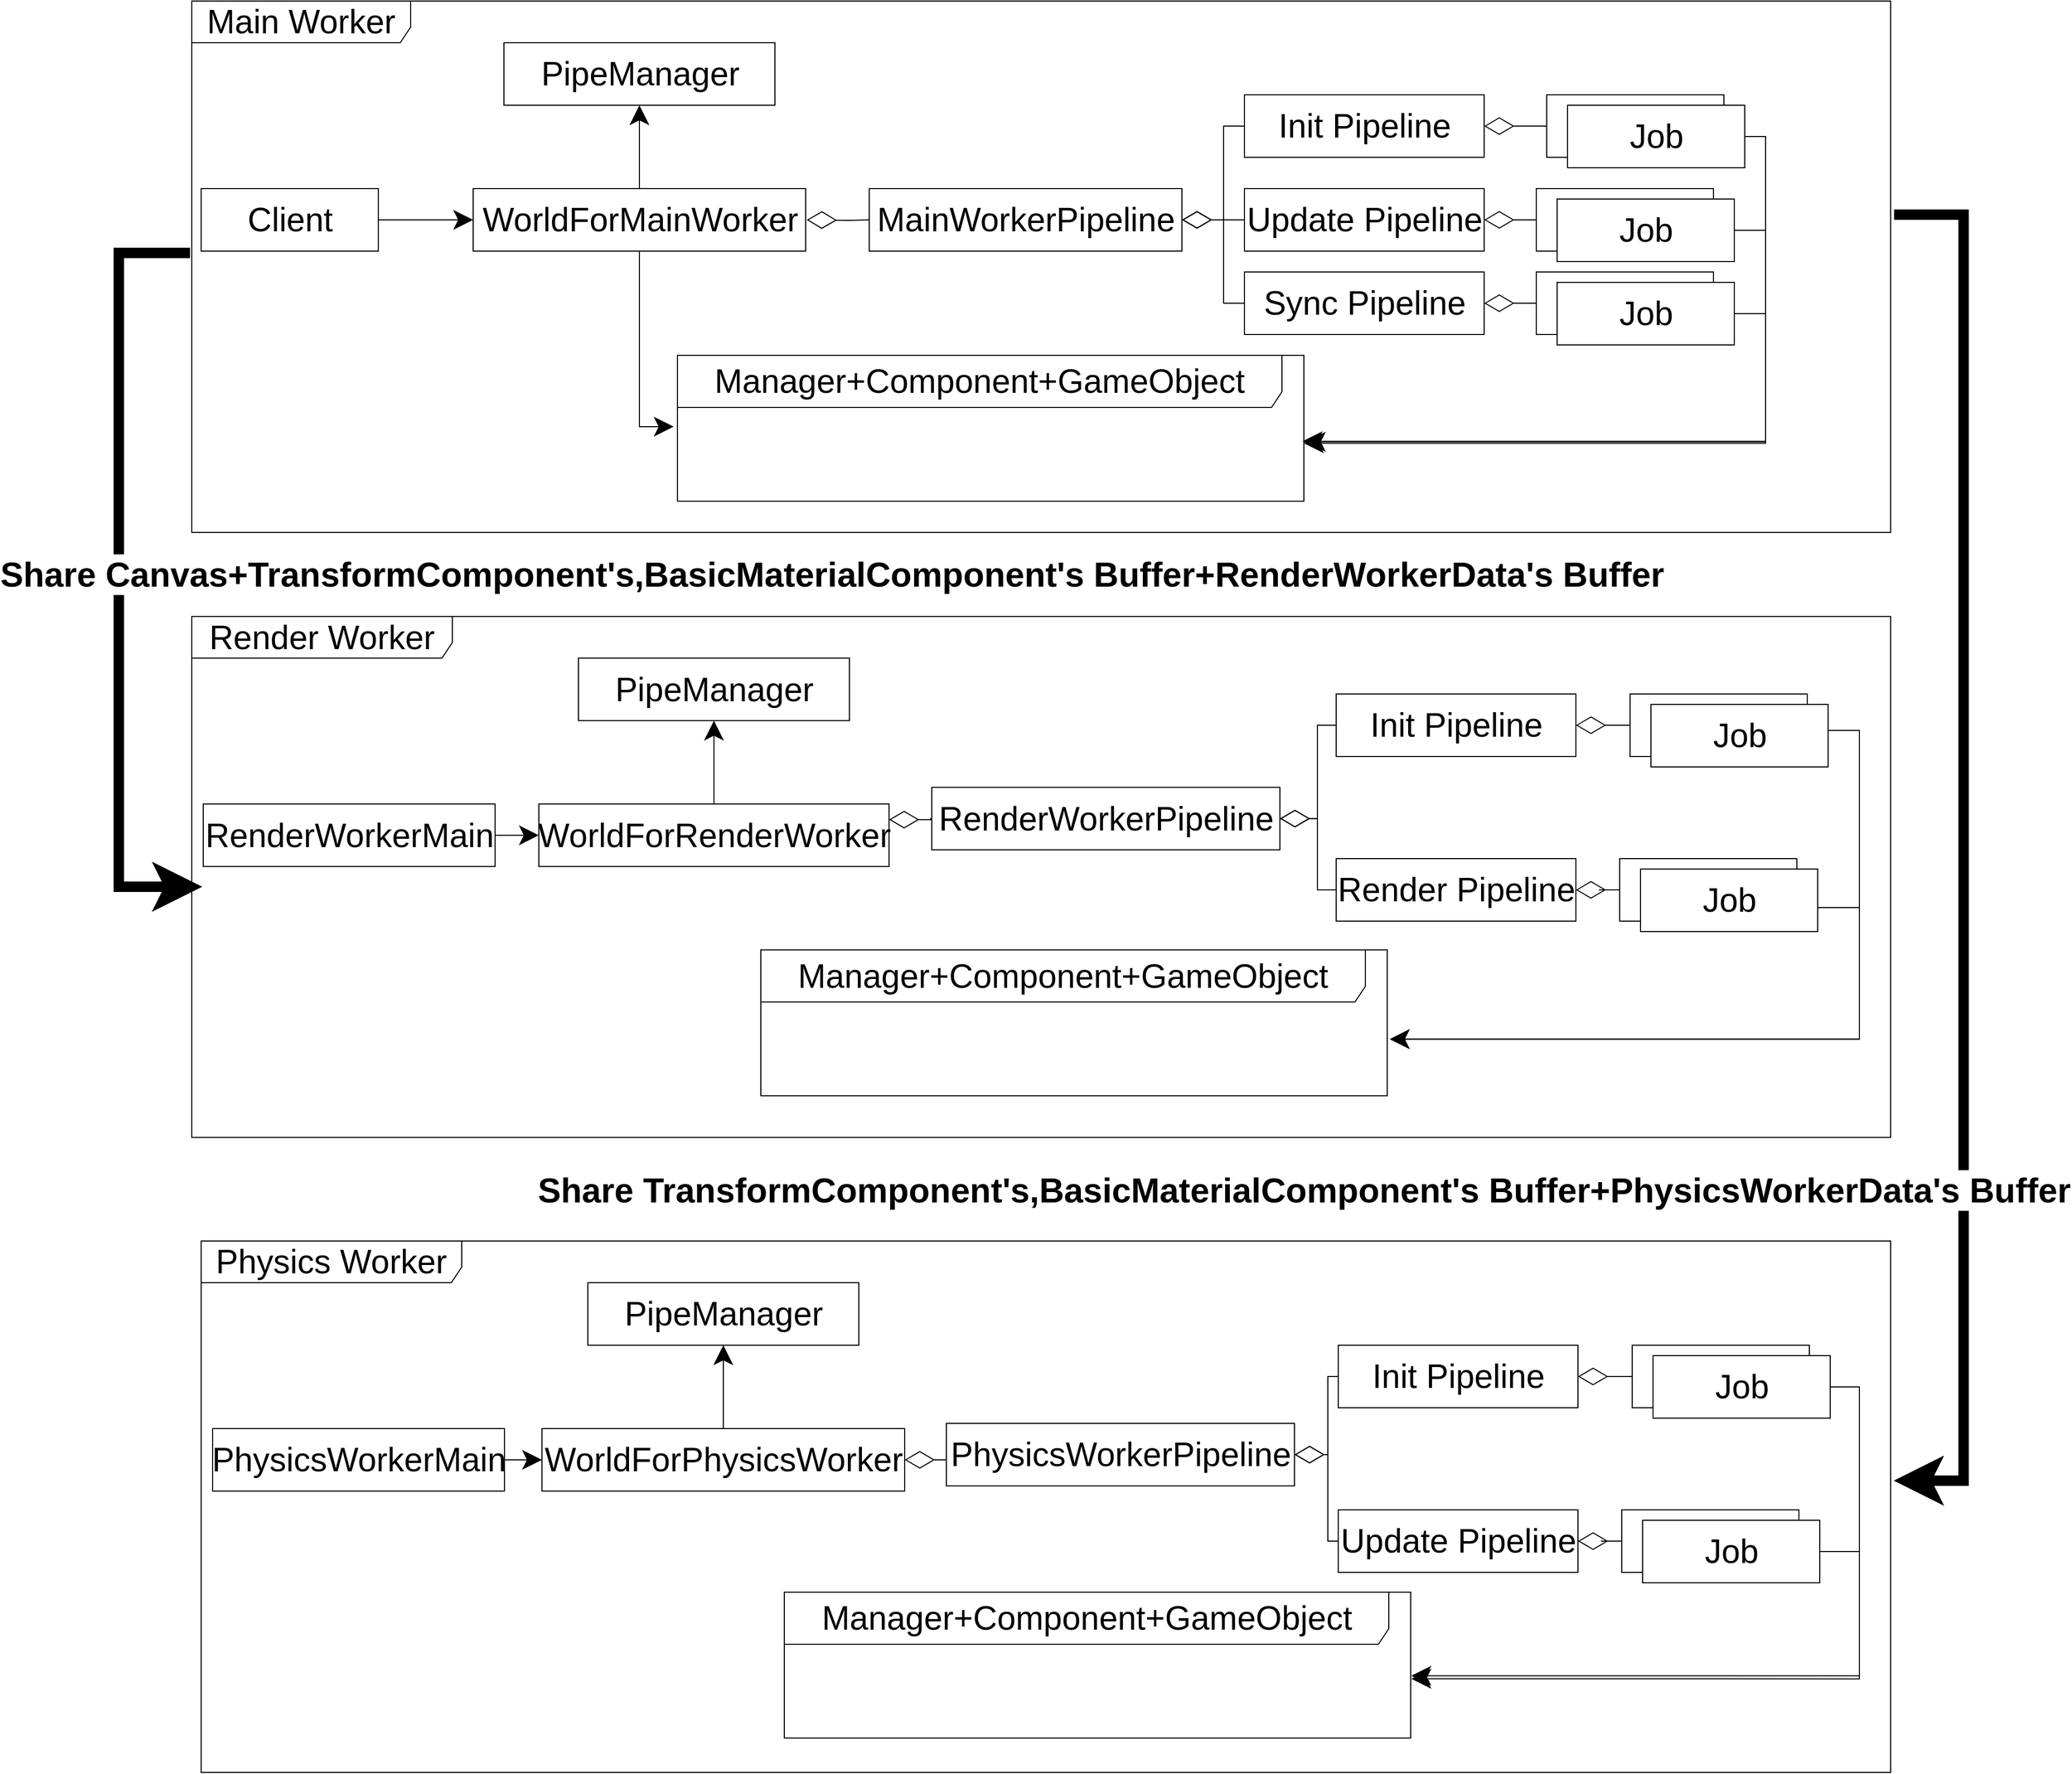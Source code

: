 <mxfile version="14.6.13" type="device"><diagram id="gNtZ61vbs5AuplFTn9C4" name="第 1 页"><mxGraphModel dx="3592" dy="2130" grid="1" gridSize="10" guides="1" tooltips="1" connect="1" arrows="1" fold="1" page="1" pageScale="1" pageWidth="827" pageHeight="1169" math="0" shadow="0"><root><mxCell id="0"/><mxCell id="1" parent="0"/><mxCell id="jbBAQ9Y0l_fKq4F8NEvL-81" style="edgeStyle=orthogonalEdgeStyle;rounded=0;orthogonalLoop=1;jettySize=auto;html=1;startSize=16;endSize=16;strokeWidth=10;exitX=-0.001;exitY=0.474;exitDx=0;exitDy=0;exitPerimeter=0;" parent="1" source="jbBAQ9Y0l_fKq4F8NEvL-34" edge="1"><mxGeometry relative="1" as="geometry"><Array as="points"><mxPoint x="-270" y="452"/><mxPoint x="-270" y="1060"/></Array><mxPoint x="-190" y="1060" as="targetPoint"/></mxGeometry></mxCell><mxCell id="jbBAQ9Y0l_fKq4F8NEvL-82" value="&lt;span style=&quot;font-size: 33px&quot;&gt;&lt;b&gt;Share Canvas+TransformComponent's,BasicMaterialComponent's Buffer+RenderWorkerData's Buffer&lt;/b&gt;&lt;/span&gt;" style="edgeLabel;html=1;align=center;verticalAlign=middle;resizable=0;points=[];" parent="jbBAQ9Y0l_fKq4F8NEvL-81" vertex="1" connectable="0"><mxGeometry x="-0.147" y="6" relative="1" as="geometry"><mxPoint x="678" y="54" as="offset"/></mxGeometry></mxCell><mxCell id="jbBAQ9Y0l_fKq4F8NEvL-34" value="Main Worker" style="shape=umlFrame;whiteSpace=wrap;html=1;width=210;height=40;fontSize=32;" parent="1" vertex="1"><mxGeometry x="-200" y="210" width="1630" height="510" as="geometry"/></mxCell><mxCell id="jbBAQ9Y0l_fKq4F8NEvL-1" value="&lt;font style=&quot;font-size: 32px&quot;&gt;Manager+&lt;/font&gt;Component+GameObject" style="shape=umlFrame;whiteSpace=wrap;html=1;width=580;height=50;fontSize=32;" parent="1" vertex="1"><mxGeometry x="266" y="550" width="601" height="140" as="geometry"/></mxCell><mxCell id="jbBAQ9Y0l_fKq4F8NEvL-2" value="" style="edgeStyle=orthogonalEdgeStyle;rounded=0;orthogonalLoop=1;jettySize=auto;html=1;endSize=16;startSize=16;" parent="1" source="jbBAQ9Y0l_fKq4F8NEvL-3" target="jbBAQ9Y0l_fKq4F8NEvL-10" edge="1"><mxGeometry relative="1" as="geometry"/></mxCell><mxCell id="jbBAQ9Y0l_fKq4F8NEvL-3" value="Client" style="html=1;fontSize=32;" parent="1" vertex="1"><mxGeometry x="-191" y="390.0" width="170" height="60" as="geometry"/></mxCell><mxCell id="jbBAQ9Y0l_fKq4F8NEvL-4" value="" style="edgeStyle=orthogonalEdgeStyle;rounded=0;orthogonalLoop=1;jettySize=auto;html=1;endSize=16;startSize=16;" parent="1" source="jbBAQ9Y0l_fKq4F8NEvL-10" target="jbBAQ9Y0l_fKq4F8NEvL-11" edge="1"><mxGeometry relative="1" as="geometry"/></mxCell><mxCell id="jbBAQ9Y0l_fKq4F8NEvL-5" value="" style="edgeStyle=orthogonalEdgeStyle;rounded=0;orthogonalLoop=1;jettySize=auto;html=1;endSize=26;startSize=26;startArrow=diamondThin;startFill=0;endArrow=none;endFill=0;" parent="1" target="jbBAQ9Y0l_fKq4F8NEvL-13" edge="1"><mxGeometry relative="1" as="geometry"><mxPoint x="390" y="420" as="sourcePoint"/></mxGeometry></mxCell><mxCell id="jbBAQ9Y0l_fKq4F8NEvL-33" style="edgeStyle=orthogonalEdgeStyle;rounded=0;orthogonalLoop=1;jettySize=auto;html=1;entryX=-0.006;entryY=0.489;entryDx=0;entryDy=0;entryPerimeter=0;endSize=16;startSize=16;" parent="1" source="jbBAQ9Y0l_fKq4F8NEvL-10" target="jbBAQ9Y0l_fKq4F8NEvL-1" edge="1"><mxGeometry relative="1" as="geometry"><mxPoint x="270" y="760" as="targetPoint"/><Array as="points"><mxPoint x="230" y="618"/></Array></mxGeometry></mxCell><mxCell id="jbBAQ9Y0l_fKq4F8NEvL-10" value="WorldForMainWorker" style="html=1;fontSize=32;" parent="1" vertex="1"><mxGeometry x="70" y="390" width="319" height="60" as="geometry"/></mxCell><mxCell id="jbBAQ9Y0l_fKq4F8NEvL-11" value="PipeManager" style="html=1;fontSize=32;" parent="1" vertex="1"><mxGeometry x="99.5" y="250" width="260" height="60" as="geometry"/></mxCell><mxCell id="S1EVlmFjggcHtrvDnums-5" style="edgeStyle=orthogonalEdgeStyle;rounded=0;orthogonalLoop=1;jettySize=auto;html=1;entryX=0;entryY=0.5;entryDx=0;entryDy=0;startArrow=diamondThin;startFill=0;endArrow=none;endFill=0;endSize=26;startSize=26;" parent="1" source="jbBAQ9Y0l_fKq4F8NEvL-13" target="S1EVlmFjggcHtrvDnums-2" edge="1"><mxGeometry relative="1" as="geometry"/></mxCell><mxCell id="S1EVlmFjggcHtrvDnums-6" style="edgeStyle=orthogonalEdgeStyle;rounded=0;orthogonalLoop=1;jettySize=auto;html=1;entryX=0;entryY=0.5;entryDx=0;entryDy=0;startArrow=diamondThin;startFill=0;endArrow=none;endFill=0;startSize=26;endSize=26;" parent="1" source="jbBAQ9Y0l_fKq4F8NEvL-13" target="S1EVlmFjggcHtrvDnums-3" edge="1"><mxGeometry relative="1" as="geometry"/></mxCell><mxCell id="S1EVlmFjggcHtrvDnums-7" style="edgeStyle=orthogonalEdgeStyle;rounded=0;orthogonalLoop=1;jettySize=auto;html=1;entryX=0;entryY=0.5;entryDx=0;entryDy=0;startArrow=diamondThin;startFill=0;endArrow=none;endFill=0;startSize=26;endSize=26;" parent="1" source="jbBAQ9Y0l_fKq4F8NEvL-13" target="S1EVlmFjggcHtrvDnums-4" edge="1"><mxGeometry relative="1" as="geometry"/></mxCell><mxCell id="jbBAQ9Y0l_fKq4F8NEvL-13" value="MainWorkerPipeline" style="html=1;fontSize=32;" parent="1" vertex="1"><mxGeometry x="450" y="390" width="300" height="60" as="geometry"/></mxCell><mxCell id="jbBAQ9Y0l_fKq4F8NEvL-27" value="" style="group" parent="1" vertex="1" connectable="0"><mxGeometry x="1100" y="300.0" width="190" height="70" as="geometry"/></mxCell><mxCell id="jbBAQ9Y0l_fKq4F8NEvL-28" value="Jobs" style="html=1;fontSize=32;" parent="jbBAQ9Y0l_fKq4F8NEvL-27" vertex="1"><mxGeometry width="170" height="60" as="geometry"/></mxCell><mxCell id="jbBAQ9Y0l_fKq4F8NEvL-29" value="Job" style="html=1;fontSize=32;" parent="jbBAQ9Y0l_fKq4F8NEvL-27" vertex="1"><mxGeometry x="20" y="10" width="170" height="60" as="geometry"/></mxCell><mxCell id="jbBAQ9Y0l_fKq4F8NEvL-35" value="Render Worker" style="shape=umlFrame;whiteSpace=wrap;html=1;width=250;height=40;fontSize=32;" parent="1" vertex="1"><mxGeometry x="-200" y="800.59" width="1630" height="500" as="geometry"/></mxCell><mxCell id="jbBAQ9Y0l_fKq4F8NEvL-38" value="&lt;font style=&quot;font-size: 32px&quot;&gt;Manager+&lt;/font&gt;Component+GameObject" style="shape=umlFrame;whiteSpace=wrap;html=1;width=580;height=50;fontSize=32;" parent="1" vertex="1"><mxGeometry x="346" y="1120.59" width="601" height="140" as="geometry"/></mxCell><mxCell id="jbBAQ9Y0l_fKq4F8NEvL-39" value="" style="edgeStyle=orthogonalEdgeStyle;rounded=0;orthogonalLoop=1;jettySize=auto;html=1;endSize=16;startSize=16;" parent="1" source="jbBAQ9Y0l_fKq4F8NEvL-40" target="jbBAQ9Y0l_fKq4F8NEvL-45" edge="1"><mxGeometry relative="1" as="geometry"/></mxCell><mxCell id="jbBAQ9Y0l_fKq4F8NEvL-40" value="RenderWorkerMain" style="html=1;fontSize=32;" parent="1" vertex="1"><mxGeometry x="-189" y="980.59" width="280" height="60" as="geometry"/></mxCell><mxCell id="jbBAQ9Y0l_fKq4F8NEvL-41" value="" style="edgeStyle=orthogonalEdgeStyle;rounded=0;orthogonalLoop=1;jettySize=auto;html=1;endSize=16;startSize=16;" parent="1" source="jbBAQ9Y0l_fKq4F8NEvL-45" target="jbBAQ9Y0l_fKq4F8NEvL-46" edge="1"><mxGeometry relative="1" as="geometry"/></mxCell><mxCell id="jbBAQ9Y0l_fKq4F8NEvL-42" value="" style="edgeStyle=orthogonalEdgeStyle;rounded=0;orthogonalLoop=1;jettySize=auto;html=1;endSize=26;startSize=26;startArrow=diamondThin;startFill=0;endArrow=none;endFill=0;exitX=1;exitY=0.25;exitDx=0;exitDy=0;" parent="1" source="jbBAQ9Y0l_fKq4F8NEvL-45" target="jbBAQ9Y0l_fKq4F8NEvL-48" edge="1"><mxGeometry relative="1" as="geometry"/></mxCell><mxCell id="jbBAQ9Y0l_fKq4F8NEvL-45" value="WorldForRenderWorker" style="html=1;fontSize=32;" parent="1" vertex="1"><mxGeometry x="133" y="980.59" width="336" height="60" as="geometry"/></mxCell><mxCell id="jbBAQ9Y0l_fKq4F8NEvL-46" value="PipeManager" style="html=1;fontSize=32;" parent="1" vertex="1"><mxGeometry x="171" y="840.59" width="260" height="60" as="geometry"/></mxCell><mxCell id="S1EVlmFjggcHtrvDnums-37" style="edgeStyle=orthogonalEdgeStyle;rounded=0;orthogonalLoop=1;jettySize=auto;html=1;entryX=0;entryY=0.5;entryDx=0;entryDy=0;startArrow=diamondThin;startFill=0;endArrow=none;endFill=0;startSize=26;endSize=26;" parent="1" source="jbBAQ9Y0l_fKq4F8NEvL-48" target="S1EVlmFjggcHtrvDnums-26" edge="1"><mxGeometry relative="1" as="geometry"><Array as="points"><mxPoint x="880" y="995"/><mxPoint x="880" y="905"/></Array></mxGeometry></mxCell><mxCell id="S1EVlmFjggcHtrvDnums-38" style="edgeStyle=orthogonalEdgeStyle;rounded=0;orthogonalLoop=1;jettySize=auto;html=1;entryX=0;entryY=0.5;entryDx=0;entryDy=0;startArrow=diamondThin;startFill=0;endArrow=none;endFill=0;startSize=26;endSize=26;" parent="1" source="jbBAQ9Y0l_fKq4F8NEvL-48" target="S1EVlmFjggcHtrvDnums-28" edge="1"><mxGeometry relative="1" as="geometry"><Array as="points"><mxPoint x="880" y="995"/><mxPoint x="880" y="1063"/></Array></mxGeometry></mxCell><mxCell id="jbBAQ9Y0l_fKq4F8NEvL-48" value="RenderWorkerPipeline" style="html=1;fontSize=32;" parent="1" vertex="1"><mxGeometry x="510" y="964.59" width="334" height="60" as="geometry"/></mxCell><mxCell id="jbBAQ9Y0l_fKq4F8NEvL-49" style="edgeStyle=orthogonalEdgeStyle;rounded=0;orthogonalLoop=1;jettySize=auto;html=1;entryX=0;entryY=0.5;entryDx=0;entryDy=0;startArrow=diamondThin;startFill=0;endArrow=none;endFill=0;startSize=16;endSize=16;" parent="1" edge="1"><mxGeometry relative="1" as="geometry"><mxPoint x="786" y="1220" as="sourcePoint"/></mxGeometry></mxCell><mxCell id="jbBAQ9Y0l_fKq4F8NEvL-59" value="Physics Worker" style="shape=umlFrame;whiteSpace=wrap;html=1;width=250;height=40;fontSize=32;" parent="1" vertex="1"><mxGeometry x="-191" y="1400" width="1621" height="510" as="geometry"/></mxCell><mxCell id="jbBAQ9Y0l_fKq4F8NEvL-60" value="&lt;font style=&quot;font-size: 32px&quot;&gt;Manager+&lt;/font&gt;Component+GameObject" style="shape=umlFrame;whiteSpace=wrap;html=1;width=580;height=50;fontSize=32;" parent="1" vertex="1"><mxGeometry x="368.5" y="1737" width="601" height="140" as="geometry"/></mxCell><mxCell id="jbBAQ9Y0l_fKq4F8NEvL-61" value="" style="edgeStyle=orthogonalEdgeStyle;rounded=0;orthogonalLoop=1;jettySize=auto;html=1;endSize=16;startSize=16;" parent="1" source="jbBAQ9Y0l_fKq4F8NEvL-62" target="jbBAQ9Y0l_fKq4F8NEvL-66" edge="1"><mxGeometry relative="1" as="geometry"/></mxCell><mxCell id="jbBAQ9Y0l_fKq4F8NEvL-62" value="PhysicsWorkerMain" style="html=1;fontSize=32;" parent="1" vertex="1"><mxGeometry x="-180" y="1580" width="280" height="60" as="geometry"/></mxCell><mxCell id="jbBAQ9Y0l_fKq4F8NEvL-63" value="" style="edgeStyle=orthogonalEdgeStyle;rounded=0;orthogonalLoop=1;jettySize=auto;html=1;endSize=16;startSize=16;" parent="1" source="jbBAQ9Y0l_fKq4F8NEvL-66" target="jbBAQ9Y0l_fKq4F8NEvL-67" edge="1"><mxGeometry relative="1" as="geometry"/></mxCell><mxCell id="jbBAQ9Y0l_fKq4F8NEvL-64" value="" style="edgeStyle=orthogonalEdgeStyle;rounded=0;orthogonalLoop=1;jettySize=auto;html=1;endSize=26;startSize=26;startArrow=diamondThin;startFill=0;endArrow=none;endFill=0;exitX=1;exitY=0.5;exitDx=0;exitDy=0;entryX=0;entryY=0.5;entryDx=0;entryDy=0;" parent="1" source="jbBAQ9Y0l_fKq4F8NEvL-66" target="jbBAQ9Y0l_fKq4F8NEvL-69" edge="1"><mxGeometry relative="1" as="geometry"><mxPoint x="484.0" y="1640" as="sourcePoint"/></mxGeometry></mxCell><mxCell id="jbBAQ9Y0l_fKq4F8NEvL-66" value="WorldForPhysicsWorker" style="html=1;fontSize=32;" parent="1" vertex="1"><mxGeometry x="136" y="1580" width="348" height="60" as="geometry"/></mxCell><mxCell id="jbBAQ9Y0l_fKq4F8NEvL-67" value="PipeManager" style="html=1;fontSize=32;" parent="1" vertex="1"><mxGeometry x="180" y="1440" width="260" height="60" as="geometry"/></mxCell><mxCell id="S1EVlmFjggcHtrvDnums-49" style="edgeStyle=orthogonalEdgeStyle;rounded=0;orthogonalLoop=1;jettySize=auto;html=1;entryX=0;entryY=0.5;entryDx=0;entryDy=0;startArrow=diamondThin;startFill=0;endArrow=none;endFill=0;startSize=26;endSize=26;" parent="1" source="jbBAQ9Y0l_fKq4F8NEvL-69" target="S1EVlmFjggcHtrvDnums-43" edge="1"><mxGeometry relative="1" as="geometry"><Array as="points"><mxPoint x="890" y="1605"/><mxPoint x="890" y="1530"/></Array></mxGeometry></mxCell><mxCell id="S1EVlmFjggcHtrvDnums-50" style="edgeStyle=orthogonalEdgeStyle;rounded=0;orthogonalLoop=1;jettySize=auto;html=1;entryX=0;entryY=0.5;entryDx=0;entryDy=0;startArrow=diamondThin;startFill=0;endArrow=none;endFill=0;startSize=26;endSize=26;" parent="1" source="jbBAQ9Y0l_fKq4F8NEvL-69" target="S1EVlmFjggcHtrvDnums-45" edge="1"><mxGeometry relative="1" as="geometry"><Array as="points"><mxPoint x="890" y="1605"/><mxPoint x="890" y="1688"/></Array></mxGeometry></mxCell><mxCell id="jbBAQ9Y0l_fKq4F8NEvL-69" value="PhysicsWorkerPipeline" style="html=1;fontSize=32;" parent="1" vertex="1"><mxGeometry x="524" y="1575" width="334" height="60" as="geometry"/></mxCell><mxCell id="jbBAQ9Y0l_fKq4F8NEvL-70" style="edgeStyle=orthogonalEdgeStyle;rounded=0;orthogonalLoop=1;jettySize=auto;html=1;entryX=0;entryY=0.5;entryDx=0;entryDy=0;startArrow=diamondThin;startFill=0;endArrow=none;endFill=0;startSize=16;endSize=16;" parent="1" edge="1"><mxGeometry relative="1" as="geometry"><mxPoint x="786" y="1950" as="sourcePoint"/></mxGeometry></mxCell><mxCell id="jbBAQ9Y0l_fKq4F8NEvL-83" style="edgeStyle=orthogonalEdgeStyle;rounded=0;orthogonalLoop=1;jettySize=auto;html=1;startSize=16;endSize=16;strokeWidth=10;exitX=1.002;exitY=0.402;exitDx=0;exitDy=0;exitPerimeter=0;" parent="1" source="jbBAQ9Y0l_fKq4F8NEvL-34" edge="1"><mxGeometry relative="1" as="geometry"><mxPoint x="1398.62" y="520.0" as="sourcePoint"/><mxPoint x="1433" y="1630" as="targetPoint"/><Array as="points"><mxPoint x="1500" y="415"/><mxPoint x="1500" y="1630"/></Array></mxGeometry></mxCell><mxCell id="jbBAQ9Y0l_fKq4F8NEvL-84" value="&lt;span style=&quot;font-size: 33px&quot;&gt;&lt;b&gt;Share TransformComponent's,BasicMaterialComponent's Buffer+PhysicsWorkerData's Buffer&lt;/b&gt;&lt;/span&gt;" style="edgeLabel;html=1;align=center;verticalAlign=middle;resizable=0;points=[];" parent="jbBAQ9Y0l_fKq4F8NEvL-83" vertex="1" connectable="0"><mxGeometry x="-0.147" y="6" relative="1" as="geometry"><mxPoint x="-639" y="427" as="offset"/></mxGeometry></mxCell><mxCell id="S1EVlmFjggcHtrvDnums-12" style="edgeStyle=orthogonalEdgeStyle;rounded=0;orthogonalLoop=1;jettySize=auto;html=1;entryX=0;entryY=0.5;entryDx=0;entryDy=0;startArrow=diamondThin;startFill=0;endArrow=none;endFill=0;startSize=26;endSize=26;" parent="1" source="S1EVlmFjggcHtrvDnums-2" target="S1EVlmFjggcHtrvDnums-10" edge="1"><mxGeometry relative="1" as="geometry"/></mxCell><mxCell id="S1EVlmFjggcHtrvDnums-2" value="Update Pipeline" style="html=1;fontSize=32;" parent="1" vertex="1"><mxGeometry x="810" y="390" width="230" height="60" as="geometry"/></mxCell><mxCell id="S1EVlmFjggcHtrvDnums-8" style="edgeStyle=orthogonalEdgeStyle;rounded=0;orthogonalLoop=1;jettySize=auto;html=1;entryX=0;entryY=0.5;entryDx=0;entryDy=0;startArrow=diamondThin;startFill=0;endArrow=none;endFill=0;startSize=26;endSize=26;" parent="1" source="S1EVlmFjggcHtrvDnums-3" target="jbBAQ9Y0l_fKq4F8NEvL-28" edge="1"><mxGeometry relative="1" as="geometry"/></mxCell><mxCell id="S1EVlmFjggcHtrvDnums-3" value="Init Pipeline" style="html=1;fontSize=32;" parent="1" vertex="1"><mxGeometry x="810" y="300" width="230" height="60" as="geometry"/></mxCell><mxCell id="S1EVlmFjggcHtrvDnums-16" style="edgeStyle=orthogonalEdgeStyle;rounded=0;orthogonalLoop=1;jettySize=auto;html=1;entryX=0;entryY=0.5;entryDx=0;entryDy=0;startArrow=diamondThin;startFill=0;endArrow=none;endFill=0;startSize=26;endSize=26;" parent="1" source="S1EVlmFjggcHtrvDnums-4" target="S1EVlmFjggcHtrvDnums-14" edge="1"><mxGeometry relative="1" as="geometry"/></mxCell><mxCell id="S1EVlmFjggcHtrvDnums-4" value="Sync Pipeline" style="html=1;fontSize=32;" parent="1" vertex="1"><mxGeometry x="810" y="470" width="230" height="60" as="geometry"/></mxCell><mxCell id="S1EVlmFjggcHtrvDnums-9" value="" style="group" parent="1" vertex="1" connectable="0"><mxGeometry x="1090" y="390.0" width="190" height="70" as="geometry"/></mxCell><mxCell id="S1EVlmFjggcHtrvDnums-10" value="Jobs" style="html=1;fontSize=32;" parent="S1EVlmFjggcHtrvDnums-9" vertex="1"><mxGeometry width="170" height="60" as="geometry"/></mxCell><mxCell id="S1EVlmFjggcHtrvDnums-11" value="Job" style="html=1;fontSize=32;" parent="S1EVlmFjggcHtrvDnums-9" vertex="1"><mxGeometry x="20" y="10" width="170" height="60" as="geometry"/></mxCell><mxCell id="S1EVlmFjggcHtrvDnums-13" value="" style="group" parent="1" vertex="1" connectable="0"><mxGeometry x="1090" y="470.0" width="190" height="70" as="geometry"/></mxCell><mxCell id="S1EVlmFjggcHtrvDnums-14" value="Jobs" style="html=1;fontSize=32;" parent="S1EVlmFjggcHtrvDnums-13" vertex="1"><mxGeometry width="170" height="60" as="geometry"/></mxCell><mxCell id="S1EVlmFjggcHtrvDnums-15" value="Job" style="html=1;fontSize=32;" parent="S1EVlmFjggcHtrvDnums-13" vertex="1"><mxGeometry x="20" y="10" width="170" height="60" as="geometry"/></mxCell><mxCell id="S1EVlmFjggcHtrvDnums-17" style="edgeStyle=orthogonalEdgeStyle;rounded=0;orthogonalLoop=1;jettySize=auto;html=1;entryX=0.998;entryY=0.589;entryDx=0;entryDy=0;entryPerimeter=0;startArrow=none;startFill=0;endArrow=classic;endFill=1;startSize=16;endSize=16;" parent="1" source="jbBAQ9Y0l_fKq4F8NEvL-29" target="jbBAQ9Y0l_fKq4F8NEvL-1" edge="1"><mxGeometry relative="1" as="geometry"><Array as="points"><mxPoint x="1310" y="340"/><mxPoint x="1310" y="633"/></Array></mxGeometry></mxCell><mxCell id="S1EVlmFjggcHtrvDnums-18" style="edgeStyle=orthogonalEdgeStyle;rounded=0;orthogonalLoop=1;jettySize=auto;html=1;entryX=1;entryY=0.603;entryDx=0;entryDy=0;entryPerimeter=0;startArrow=none;startFill=0;endArrow=classic;endFill=1;startSize=16;endSize=16;" parent="1" source="S1EVlmFjggcHtrvDnums-11" target="jbBAQ9Y0l_fKq4F8NEvL-1" edge="1"><mxGeometry relative="1" as="geometry"><Array as="points"><mxPoint x="1310" y="430"/><mxPoint x="1310" y="634"/></Array></mxGeometry></mxCell><mxCell id="S1EVlmFjggcHtrvDnums-19" style="edgeStyle=orthogonalEdgeStyle;rounded=0;orthogonalLoop=1;jettySize=auto;html=1;entryX=1.003;entryY=0.593;entryDx=0;entryDy=0;entryPerimeter=0;startArrow=none;startFill=0;endArrow=classic;endFill=1;startSize=16;endSize=16;" parent="1" source="S1EVlmFjggcHtrvDnums-15" target="jbBAQ9Y0l_fKq4F8NEvL-1" edge="1"><mxGeometry relative="1" as="geometry"><Array as="points"><mxPoint x="1310" y="510"/><mxPoint x="1310" y="633"/></Array></mxGeometry></mxCell><mxCell id="S1EVlmFjggcHtrvDnums-20" value="" style="group" parent="1" vertex="1" connectable="0"><mxGeometry x="1180" y="875.0" width="190" height="70" as="geometry"/></mxCell><mxCell id="S1EVlmFjggcHtrvDnums-21" value="Jobs" style="html=1;fontSize=32;" parent="S1EVlmFjggcHtrvDnums-20" vertex="1"><mxGeometry width="170" height="60" as="geometry"/></mxCell><mxCell id="S1EVlmFjggcHtrvDnums-22" value="Job" style="html=1;fontSize=32;" parent="S1EVlmFjggcHtrvDnums-20" vertex="1"><mxGeometry x="20" y="10" width="170" height="60" as="geometry"/></mxCell><mxCell id="S1EVlmFjggcHtrvDnums-25" style="edgeStyle=orthogonalEdgeStyle;rounded=0;orthogonalLoop=1;jettySize=auto;html=1;entryX=0;entryY=0.5;entryDx=0;entryDy=0;startArrow=diamondThin;startFill=0;endArrow=none;endFill=0;startSize=26;endSize=26;" parent="1" source="S1EVlmFjggcHtrvDnums-26" target="S1EVlmFjggcHtrvDnums-21" edge="1"><mxGeometry relative="1" as="geometry"/></mxCell><mxCell id="S1EVlmFjggcHtrvDnums-26" value="Init Pipeline" style="html=1;fontSize=32;" parent="1" vertex="1"><mxGeometry x="898" y="875" width="230" height="60" as="geometry"/></mxCell><mxCell id="S1EVlmFjggcHtrvDnums-27" style="edgeStyle=orthogonalEdgeStyle;rounded=0;orthogonalLoop=1;jettySize=auto;html=1;entryX=0;entryY=0.5;entryDx=0;entryDy=0;startArrow=diamondThin;startFill=0;endArrow=none;endFill=0;startSize=26;endSize=26;" parent="1" source="S1EVlmFjggcHtrvDnums-28" target="S1EVlmFjggcHtrvDnums-33" edge="1"><mxGeometry relative="1" as="geometry"/></mxCell><mxCell id="S1EVlmFjggcHtrvDnums-28" value="Render Pipeline" style="html=1;fontSize=32;" parent="1" vertex="1"><mxGeometry x="898" y="1033" width="230" height="60" as="geometry"/></mxCell><mxCell id="S1EVlmFjggcHtrvDnums-32" value="" style="group" parent="1" vertex="1" connectable="0"><mxGeometry x="1170" y="1033.0" width="190" height="70" as="geometry"/></mxCell><mxCell id="S1EVlmFjggcHtrvDnums-33" value="Jobs" style="html=1;fontSize=32;" parent="S1EVlmFjggcHtrvDnums-32" vertex="1"><mxGeometry width="170" height="60" as="geometry"/></mxCell><mxCell id="S1EVlmFjggcHtrvDnums-34" value="Job" style="html=1;fontSize=32;" parent="S1EVlmFjggcHtrvDnums-32" vertex="1"><mxGeometry x="20" y="10" width="170" height="60" as="geometry"/></mxCell><mxCell id="S1EVlmFjggcHtrvDnums-35" style="edgeStyle=orthogonalEdgeStyle;rounded=0;orthogonalLoop=1;jettySize=auto;html=1;entryX=1.004;entryY=0.612;entryDx=0;entryDy=0;entryPerimeter=0;startArrow=none;startFill=0;endArrow=classic;endFill=1;startSize=16;endSize=16;" parent="1" source="S1EVlmFjggcHtrvDnums-22" target="jbBAQ9Y0l_fKq4F8NEvL-38" edge="1"><mxGeometry relative="1" as="geometry"><Array as="points"><mxPoint x="1400" y="910"/><mxPoint x="1400" y="1206"/></Array></mxGeometry></mxCell><mxCell id="S1EVlmFjggcHtrvDnums-36" style="edgeStyle=orthogonalEdgeStyle;rounded=0;orthogonalLoop=1;jettySize=auto;html=1;entryX=1.004;entryY=0.612;entryDx=0;entryDy=0;entryPerimeter=0;startArrow=none;startFill=0;endArrow=classic;endFill=1;startSize=16;endSize=16;" parent="1" source="S1EVlmFjggcHtrvDnums-34" target="jbBAQ9Y0l_fKq4F8NEvL-38" edge="1"><mxGeometry relative="1" as="geometry"><Array as="points"><mxPoint x="1400" y="1080"/><mxPoint x="1400" y="1206"/></Array></mxGeometry></mxCell><mxCell id="S1EVlmFjggcHtrvDnums-39" value="" style="group" parent="1" vertex="1" connectable="0"><mxGeometry x="1182" y="1500.0" width="190" height="70" as="geometry"/></mxCell><mxCell id="S1EVlmFjggcHtrvDnums-40" value="Jobs" style="html=1;fontSize=32;" parent="S1EVlmFjggcHtrvDnums-39" vertex="1"><mxGeometry width="170" height="60" as="geometry"/></mxCell><mxCell id="S1EVlmFjggcHtrvDnums-41" value="Job" style="html=1;fontSize=32;" parent="S1EVlmFjggcHtrvDnums-39" vertex="1"><mxGeometry x="20" y="10" width="170" height="60" as="geometry"/></mxCell><mxCell id="S1EVlmFjggcHtrvDnums-42" style="edgeStyle=orthogonalEdgeStyle;rounded=0;orthogonalLoop=1;jettySize=auto;html=1;entryX=0;entryY=0.5;entryDx=0;entryDy=0;startArrow=diamondThin;startFill=0;endArrow=none;endFill=0;startSize=26;endSize=26;" parent="1" source="S1EVlmFjggcHtrvDnums-43" target="S1EVlmFjggcHtrvDnums-40" edge="1"><mxGeometry relative="1" as="geometry"/></mxCell><mxCell id="S1EVlmFjggcHtrvDnums-43" value="Init Pipeline" style="html=1;fontSize=32;" parent="1" vertex="1"><mxGeometry x="900" y="1500" width="230" height="60" as="geometry"/></mxCell><mxCell id="S1EVlmFjggcHtrvDnums-44" style="edgeStyle=orthogonalEdgeStyle;rounded=0;orthogonalLoop=1;jettySize=auto;html=1;entryX=0;entryY=0.5;entryDx=0;entryDy=0;startArrow=diamondThin;startFill=0;endArrow=none;endFill=0;startSize=26;endSize=26;" parent="1" source="S1EVlmFjggcHtrvDnums-45" target="S1EVlmFjggcHtrvDnums-47" edge="1"><mxGeometry relative="1" as="geometry"/></mxCell><mxCell id="S1EVlmFjggcHtrvDnums-45" value="Update Pipeline" style="html=1;fontSize=32;" parent="1" vertex="1"><mxGeometry x="900" y="1658" width="230" height="60" as="geometry"/></mxCell><mxCell id="S1EVlmFjggcHtrvDnums-46" value="" style="group" parent="1" vertex="1" connectable="0"><mxGeometry x="1172" y="1658.0" width="190" height="70" as="geometry"/></mxCell><mxCell id="S1EVlmFjggcHtrvDnums-47" value="Jobs" style="html=1;fontSize=32;" parent="S1EVlmFjggcHtrvDnums-46" vertex="1"><mxGeometry width="170" height="60" as="geometry"/></mxCell><mxCell id="S1EVlmFjggcHtrvDnums-48" value="Job" style="html=1;fontSize=32;" parent="S1EVlmFjggcHtrvDnums-46" vertex="1"><mxGeometry x="20" y="10" width="170" height="60" as="geometry"/></mxCell><mxCell id="S1EVlmFjggcHtrvDnums-51" style="edgeStyle=orthogonalEdgeStyle;rounded=0;orthogonalLoop=1;jettySize=auto;html=1;entryX=1.001;entryY=0.573;entryDx=0;entryDy=0;entryPerimeter=0;startArrow=none;startFill=0;endArrow=classic;endFill=1;startSize=16;endSize=16;" parent="1" source="S1EVlmFjggcHtrvDnums-41" target="jbBAQ9Y0l_fKq4F8NEvL-60" edge="1"><mxGeometry relative="1" as="geometry"><Array as="points"><mxPoint x="1400" y="1540"/><mxPoint x="1400" y="1817"/></Array></mxGeometry></mxCell><mxCell id="S1EVlmFjggcHtrvDnums-52" style="edgeStyle=orthogonalEdgeStyle;rounded=0;orthogonalLoop=1;jettySize=auto;html=1;entryX=1.001;entryY=0.594;entryDx=0;entryDy=0;entryPerimeter=0;startArrow=none;startFill=0;endArrow=classic;endFill=1;startSize=16;endSize=16;" parent="1" source="S1EVlmFjggcHtrvDnums-48" target="jbBAQ9Y0l_fKq4F8NEvL-60" edge="1"><mxGeometry relative="1" as="geometry"><Array as="points"><mxPoint x="1400" y="1698"/><mxPoint x="1400" y="1820"/></Array></mxGeometry></mxCell></root></mxGraphModel></diagram></mxfile>
